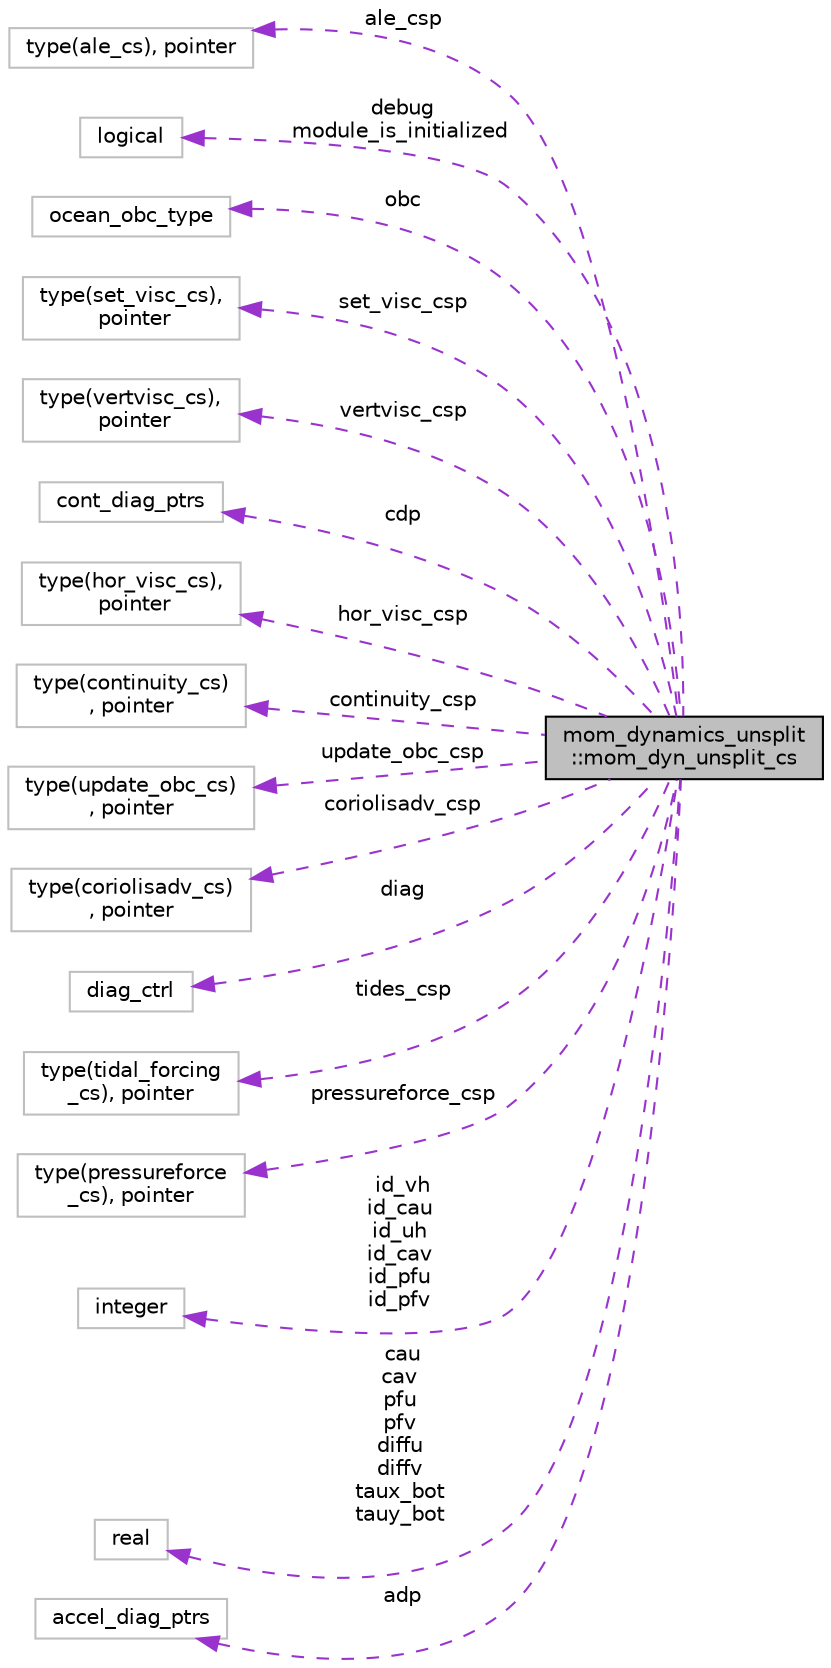 digraph "mom_dynamics_unsplit::mom_dyn_unsplit_cs"
{
 // INTERACTIVE_SVG=YES
  edge [fontname="Helvetica",fontsize="10",labelfontname="Helvetica",labelfontsize="10"];
  node [fontname="Helvetica",fontsize="10",shape=record];
  rankdir="LR";
  Node1 [label="mom_dynamics_unsplit\l::mom_dyn_unsplit_cs",height=0.2,width=0.4,color="black", fillcolor="grey75", style="filled", fontcolor="black"];
  Node2 -> Node1 [dir="back",color="darkorchid3",fontsize="10",style="dashed",label=" ale_csp" ,fontname="Helvetica"];
  Node2 [label="type(ale_cs), pointer",height=0.2,width=0.4,color="grey75", fillcolor="white", style="filled"];
  Node3 -> Node1 [dir="back",color="darkorchid3",fontsize="10",style="dashed",label=" debug\nmodule_is_initialized" ,fontname="Helvetica"];
  Node3 [label="logical",height=0.2,width=0.4,color="grey75", fillcolor="white", style="filled"];
  Node4 -> Node1 [dir="back",color="darkorchid3",fontsize="10",style="dashed",label=" obc" ,fontname="Helvetica"];
  Node4 [label="ocean_obc_type",height=0.2,width=0.4,color="grey75", fillcolor="white", style="filled"];
  Node5 -> Node1 [dir="back",color="darkorchid3",fontsize="10",style="dashed",label=" set_visc_csp" ,fontname="Helvetica"];
  Node5 [label="type(set_visc_cs),\l pointer",height=0.2,width=0.4,color="grey75", fillcolor="white", style="filled"];
  Node6 -> Node1 [dir="back",color="darkorchid3",fontsize="10",style="dashed",label=" vertvisc_csp" ,fontname="Helvetica"];
  Node6 [label="type(vertvisc_cs),\l pointer",height=0.2,width=0.4,color="grey75", fillcolor="white", style="filled"];
  Node7 -> Node1 [dir="back",color="darkorchid3",fontsize="10",style="dashed",label=" cdp" ,fontname="Helvetica"];
  Node7 [label="cont_diag_ptrs",height=0.2,width=0.4,color="grey75", fillcolor="white", style="filled"];
  Node8 -> Node1 [dir="back",color="darkorchid3",fontsize="10",style="dashed",label=" hor_visc_csp" ,fontname="Helvetica"];
  Node8 [label="type(hor_visc_cs),\l pointer",height=0.2,width=0.4,color="grey75", fillcolor="white", style="filled"];
  Node9 -> Node1 [dir="back",color="darkorchid3",fontsize="10",style="dashed",label=" continuity_csp" ,fontname="Helvetica"];
  Node9 [label="type(continuity_cs)\l, pointer",height=0.2,width=0.4,color="grey75", fillcolor="white", style="filled"];
  Node10 -> Node1 [dir="back",color="darkorchid3",fontsize="10",style="dashed",label=" update_obc_csp" ,fontname="Helvetica"];
  Node10 [label="type(update_obc_cs)\l, pointer",height=0.2,width=0.4,color="grey75", fillcolor="white", style="filled"];
  Node11 -> Node1 [dir="back",color="darkorchid3",fontsize="10",style="dashed",label=" coriolisadv_csp" ,fontname="Helvetica"];
  Node11 [label="type(coriolisadv_cs)\l, pointer",height=0.2,width=0.4,color="grey75", fillcolor="white", style="filled"];
  Node12 -> Node1 [dir="back",color="darkorchid3",fontsize="10",style="dashed",label=" diag" ,fontname="Helvetica"];
  Node12 [label="diag_ctrl",height=0.2,width=0.4,color="grey75", fillcolor="white", style="filled"];
  Node13 -> Node1 [dir="back",color="darkorchid3",fontsize="10",style="dashed",label=" tides_csp" ,fontname="Helvetica"];
  Node13 [label="type(tidal_forcing\l_cs), pointer",height=0.2,width=0.4,color="grey75", fillcolor="white", style="filled"];
  Node14 -> Node1 [dir="back",color="darkorchid3",fontsize="10",style="dashed",label=" pressureforce_csp" ,fontname="Helvetica"];
  Node14 [label="type(pressureforce\l_cs), pointer",height=0.2,width=0.4,color="grey75", fillcolor="white", style="filled"];
  Node15 -> Node1 [dir="back",color="darkorchid3",fontsize="10",style="dashed",label=" id_vh\nid_cau\nid_uh\nid_cav\nid_pfu\nid_pfv" ,fontname="Helvetica"];
  Node15 [label="integer",height=0.2,width=0.4,color="grey75", fillcolor="white", style="filled"];
  Node16 -> Node1 [dir="back",color="darkorchid3",fontsize="10",style="dashed",label=" cau\ncav\npfu\npfv\ndiffu\ndiffv\ntaux_bot\ntauy_bot" ,fontname="Helvetica"];
  Node16 [label="real",height=0.2,width=0.4,color="grey75", fillcolor="white", style="filled"];
  Node17 -> Node1 [dir="back",color="darkorchid3",fontsize="10",style="dashed",label=" adp" ,fontname="Helvetica"];
  Node17 [label="accel_diag_ptrs",height=0.2,width=0.4,color="grey75", fillcolor="white", style="filled"];
}

